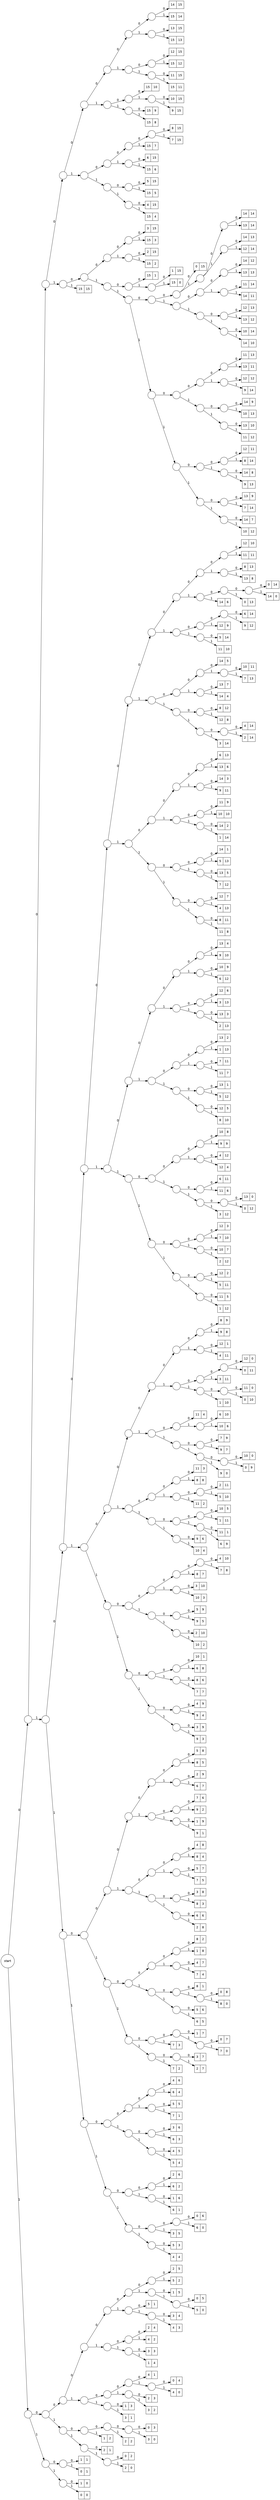 digraph huffman {
  node [fontname="DejaVuSans"];
  edge [fontname="DejaVuSans"];
  margin = "0";
  rankdir = "LR";

  start [shape=circle,label="start"];
  start -> n0 [label="0"];
  start -> n1 [label="1"];
  n0 [shape=circle,label=""];
  n0 -> n00 [label="0"];
  n0 -> n01 [label="1"];
  n00 [shape=circle,label=""];
  n00 -> n000 [label="0"];
  n00 -> n001 [label="1"];
  n000 [shape=circle,label=""];
  n000 -> n0000 [label="0"];
  n000 -> n0001 [label="1"];
  n0000 [shape=circle,label=""];
  n0000 -> n00000 [label="0"];
  n0000 -> n00001 [label="1"];
  n00000 [shape=circle,label=""];
  n00000 -> n000000 [label="0"];
  n00000 -> n000001 [label="1"];
  n000000 [shape=circle,label=""];
  n000000 -> n0000000 [label="0"];
  n000000 -> n0000001 [label="1"];
  n0000000 [shape=circle,label=""];
  n0000000 -> n00000000 [label="0"];
  n0000000 -> n00000001 [label="1"];
  n00000000 [shape=record,label="{14|15}"];
  n00000001 [shape=record,label="{15|14}"];
  n0000001 [shape=circle,label=""];
  n0000001 -> n00000010 [label="0"];
  n0000001 -> n00000011 [label="1"];
  n00000010 [shape=record,label="{13|15}"];
  n00000011 [shape=record,label="{15|13}"];
  n000001 [shape=circle,label=""];
  n000001 -> n0000010 [label="0"];
  n000001 -> n0000011 [label="1"];
  n0000010 [shape=circle,label=""];
  n0000010 -> n00000100 [label="0"];
  n0000010 -> n00000101 [label="1"];
  n00000100 [shape=record,label="{12|15}"];
  n00000101 [shape=record,label="{15|12}"];
  n0000011 [shape=circle,label=""];
  n0000011 -> n00000110 [label="0"];
  n0000011 -> n00000111 [label="1"];
  n00000110 [shape=record,label="{11|15}"];
  n00000111 [shape=record,label="{15|11}"];
  n00001 [shape=circle,label=""];
  n00001 -> n000010 [label="0"];
  n00001 -> n000011 [label="1"];
  n000010 [shape=circle,label=""];
  n000010 -> n0000100 [label="0"];
  n000010 -> n0000101 [label="1"];
  n0000100 [shape=record,label="{15|10}"];
  n0000101 [shape=circle,label=""];
  n0000101 -> n00001010 [label="0"];
  n0000101 -> n00001011 [label="1"];
  n00001010 [shape=record,label="{10|15}"];
  n00001011 [shape=record,label="{9|15}"];
  n000011 [shape=circle,label=""];
  n000011 -> n0000110 [label="0"];
  n000011 -> n0000111 [label="1"];
  n0000110 [shape=record,label="{15|9}"];
  n0000111 [shape=record,label="{15|8}"];
  n0001 [shape=circle,label=""];
  n0001 -> n00010 [label="0"];
  n0001 -> n00011 [label="1"];
  n00010 [shape=circle,label=""];
  n00010 -> n000100 [label="0"];
  n00010 -> n000101 [label="1"];
  n000100 [shape=circle,label=""];
  n000100 -> n0001000 [label="0"];
  n000100 -> n0001001 [label="1"];
  n0001000 [shape=circle,label=""];
  n0001000 -> n00010000 [label="0"];
  n0001000 -> n00010001 [label="1"];
  n00010000 [shape=record,label="{8|15}"];
  n00010001 [shape=record,label="{7|15}"];
  n0001001 [shape=record,label="{15|7}"];
  n000101 [shape=circle,label=""];
  n000101 -> n0001010 [label="0"];
  n000101 -> n0001011 [label="1"];
  n0001010 [shape=record,label="{6|15}"];
  n0001011 [shape=record,label="{15|6}"];
  n00011 [shape=circle,label=""];
  n00011 -> n000110 [label="0"];
  n00011 -> n000111 [label="1"];
  n000110 [shape=circle,label=""];
  n000110 -> n0001100 [label="0"];
  n000110 -> n0001101 [label="1"];
  n0001100 [shape=record,label="{5|15}"];
  n0001101 [shape=record,label="{15|5}"];
  n000111 [shape=circle,label=""];
  n000111 -> n0001110 [label="0"];
  n000111 -> n0001111 [label="1"];
  n0001110 [shape=record,label="{4|15}"];
  n0001111 [shape=record,label="{15|4}"];
  n001 [shape=circle,label=""];
  n001 -> n0010 [label="0"];
  n001 -> n0011 [label="1"];
  n0010 [shape=circle,label=""];
  n0010 -> n00100 [label="0"];
  n0010 -> n00101 [label="1"];
  n00100 [shape=circle,label=""];
  n00100 -> n001000 [label="0"];
  n00100 -> n001001 [label="1"];
  n001000 [shape=circle,label=""];
  n001000 -> n0010000 [label="0"];
  n001000 -> n0010001 [label="1"];
  n0010000 [shape=record,label="{3|15}"];
  n0010001 [shape=record,label="{15|3}"];
  n001001 [shape=circle,label=""];
  n001001 -> n0010010 [label="0"];
  n001001 -> n0010011 [label="1"];
  n0010010 [shape=record,label="{2|15}"];
  n0010011 [shape=record,label="{15|2}"];
  n00101 [shape=circle,label=""];
  n00101 -> n001010 [label="0"];
  n00101 -> n001011 [label="1"];
  n001010 [shape=circle,label=""];
  n001010 -> n0010100 [label="0"];
  n001010 -> n0010101 [label="1"];
  n0010100 [shape=record,label="{15|1}"];
  n0010101 [shape=circle,label=""];
  n0010101 -> n00101010 [label="0"];
  n0010101 -> n00101011 [label="1"];
  n00101010 [shape=record,label="{1|15}"];
  n00101011 [shape=record,label="{15|0}"];
  n001011 [shape=circle,label=""];
  n001011 -> n0010110 [label="0"];
  n001011 -> n0010111 [label="1"];
  n0010110 [shape=circle,label=""];
  n0010110 -> n00101100 [label="0"];
  n0010110 -> n00101101 [label="1"];
  n00101100 [shape=circle,label=""];
  n00101100 -> n001011000 [label="0"];
  n00101100 -> n001011001 [label="1"];
  n001011000 [shape=record,label="{0|15}"];
  n001011001 [shape=circle,label=""];
  n001011001 -> n0010110010 [label="0"];
  n001011001 -> n0010110011 [label="1"];
  n0010110010 [shape=circle,label=""];
  n0010110010 -> n00101100100 [label="0"];
  n0010110010 -> n00101100101 [label="1"];
  n00101100100 [shape=record,label="{14|14}"];
  n00101100101 [shape=record,label="{13|14}"];
  n0010110011 [shape=circle,label=""];
  n0010110011 -> n00101100110 [label="0"];
  n0010110011 -> n00101100111 [label="1"];
  n00101100110 [shape=record,label="{14|13}"];
  n00101100111 [shape=record,label="{12|14}"];
  n00101101 [shape=circle,label=""];
  n00101101 -> n001011010 [label="0"];
  n00101101 -> n001011011 [label="1"];
  n001011010 [shape=circle,label=""];
  n001011010 -> n0010110100 [label="0"];
  n001011010 -> n0010110101 [label="1"];
  n0010110100 [shape=circle,label=""];
  n0010110100 -> n00101101000 [label="0"];
  n0010110100 -> n00101101001 [label="1"];
  n00101101000 [shape=record,label="{14|12}"];
  n00101101001 [shape=record,label="{13|13}"];
  n0010110101 [shape=circle,label=""];
  n0010110101 -> n00101101010 [label="0"];
  n0010110101 -> n00101101011 [label="1"];
  n00101101010 [shape=record,label="{11|14}"];
  n00101101011 [shape=record,label="{14|11}"];
  n001011011 [shape=circle,label=""];
  n001011011 -> n0010110110 [label="0"];
  n001011011 -> n0010110111 [label="1"];
  n0010110110 [shape=circle,label=""];
  n0010110110 -> n00101101100 [label="0"];
  n0010110110 -> n00101101101 [label="1"];
  n00101101100 [shape=record,label="{12|13}"];
  n00101101101 [shape=record,label="{13|12}"];
  n0010110111 [shape=circle,label=""];
  n0010110111 -> n00101101110 [label="0"];
  n0010110111 -> n00101101111 [label="1"];
  n00101101110 [shape=record,label="{10|14}"];
  n00101101111 [shape=record,label="{14|10}"];
  n0010111 [shape=circle,label=""];
  n0010111 -> n00101110 [label="0"];
  n0010111 -> n00101111 [label="1"];
  n00101110 [shape=circle,label=""];
  n00101110 -> n001011100 [label="0"];
  n00101110 -> n001011101 [label="1"];
  n001011100 [shape=circle,label=""];
  n001011100 -> n0010111000 [label="0"];
  n001011100 -> n0010111001 [label="1"];
  n0010111000 [shape=circle,label=""];
  n0010111000 -> n00101110000 [label="0"];
  n0010111000 -> n00101110001 [label="1"];
  n00101110000 [shape=record,label="{11|13}"];
  n00101110001 [shape=record,label="{13|11}"];
  n0010111001 [shape=circle,label=""];
  n0010111001 -> n00101110010 [label="0"];
  n0010111001 -> n00101110011 [label="1"];
  n00101110010 [shape=record,label="{12|12}"];
  n00101110011 [shape=record,label="{9|14}"];
  n001011101 [shape=circle,label=""];
  n001011101 -> n0010111010 [label="0"];
  n001011101 -> n0010111011 [label="1"];
  n0010111010 [shape=circle,label=""];
  n0010111010 -> n00101110100 [label="0"];
  n0010111010 -> n00101110101 [label="1"];
  n00101110100 [shape=record,label="{14|9}"];
  n00101110101 [shape=record,label="{10|13}"];
  n0010111011 [shape=circle,label=""];
  n0010111011 -> n00101110110 [label="0"];
  n0010111011 -> n00101110111 [label="1"];
  n00101110110 [shape=record,label="{13|10}"];
  n00101110111 [shape=record,label="{11|12}"];
  n00101111 [shape=circle,label=""];
  n00101111 -> n001011110 [label="0"];
  n00101111 -> n001011111 [label="1"];
  n001011110 [shape=circle,label=""];
  n001011110 -> n0010111100 [label="0"];
  n001011110 -> n0010111101 [label="1"];
  n0010111100 [shape=circle,label=""];
  n0010111100 -> n00101111000 [label="0"];
  n0010111100 -> n00101111001 [label="1"];
  n00101111000 [shape=record,label="{12|11}"];
  n00101111001 [shape=record,label="{8|14}"];
  n0010111101 [shape=circle,label=""];
  n0010111101 -> n00101111010 [label="0"];
  n0010111101 -> n00101111011 [label="1"];
  n00101111010 [shape=record,label="{14|8}"];
  n00101111011 [shape=record,label="{9|13}"];
  n001011111 [shape=circle,label=""];
  n001011111 -> n0010111110 [label="0"];
  n001011111 -> n0010111111 [label="1"];
  n0010111110 [shape=circle,label=""];
  n0010111110 -> n00101111100 [label="0"];
  n0010111110 -> n00101111101 [label="1"];
  n00101111100 [shape=record,label="{13|9}"];
  n00101111101 [shape=record,label="{7|14}"];
  n0010111111 [shape=circle,label=""];
  n0010111111 -> n00101111110 [label="0"];
  n0010111111 -> n00101111111 [label="1"];
  n00101111110 [shape=record,label="{14|7}"];
  n00101111111 [shape=record,label="{10|12}"];
  n0011 [shape=record,label="{15|15}"];
  n01 [shape=circle,label=""];
  n01 -> n010 [label="0"];
  n01 -> n011 [label="1"];
  n010 [shape=circle,label=""];
  n010 -> n0100 [label="0"];
  n010 -> n0101 [label="1"];
  n0100 [shape=circle,label=""];
  n0100 -> n01000 [label="0"];
  n0100 -> n01001 [label="1"];
  n01000 [shape=circle,label=""];
  n01000 -> n010000 [label="0"];
  n01000 -> n010001 [label="1"];
  n010000 [shape=circle,label=""];
  n010000 -> n0100000 [label="0"];
  n010000 -> n0100001 [label="1"];
  n0100000 [shape=circle,label=""];
  n0100000 -> n01000000 [label="0"];
  n0100000 -> n01000001 [label="1"];
  n01000000 [shape=circle,label=""];
  n01000000 -> n010000000 [label="0"];
  n01000000 -> n010000001 [label="1"];
  n010000000 [shape=circle,label=""];
  n010000000 -> n0100000000 [label="0"];
  n010000000 -> n0100000001 [label="1"];
  n0100000000 [shape=circle,label=""];
  n0100000000 -> n01000000000 [label="0"];
  n0100000000 -> n01000000001 [label="1"];
  n01000000000 [shape=record,label="{12|10}"];
  n01000000001 [shape=record,label="{11|11}"];
  n0100000001 [shape=circle,label=""];
  n0100000001 -> n01000000010 [label="0"];
  n0100000001 -> n01000000011 [label="1"];
  n01000000010 [shape=record,label="{8|13}"];
  n01000000011 [shape=record,label="{13|8}"];
  n010000001 [shape=circle,label=""];
  n010000001 -> n0100000010 [label="0"];
  n010000001 -> n0100000011 [label="1"];
  n0100000010 [shape=circle,label=""];
  n0100000010 -> n01000000100 [label="0"];
  n0100000010 -> n01000000101 [label="1"];
  n01000000100 [shape=circle,label=""];
  n01000000100 -> n010000001000 [label="0"];
  n01000000100 -> n010000001001 [label="1"];
  n010000001000 [shape=record,label="{0|14}"];
  n010000001001 [shape=record,label="{14|0}"];
  n01000000101 [shape=record,label="{0|13}"];
  n0100000011 [shape=record,label="{14|6}"];
  n01000001 [shape=circle,label=""];
  n01000001 -> n010000010 [label="0"];
  n01000001 -> n010000011 [label="1"];
  n010000010 [shape=circle,label=""];
  n010000010 -> n0100000100 [label="0"];
  n010000010 -> n0100000101 [label="1"];
  n0100000100 [shape=circle,label=""];
  n0100000100 -> n01000001000 [label="0"];
  n0100000100 -> n01000001001 [label="1"];
  n01000001000 [shape=record,label="{6|14}"];
  n01000001001 [shape=record,label="{9|12}"];
  n0100000101 [shape=record,label="{12|9}"];
  n010000011 [shape=circle,label=""];
  n010000011 -> n0100000110 [label="0"];
  n010000011 -> n0100000111 [label="1"];
  n0100000110 [shape=record,label="{5|14}"];
  n0100000111 [shape=record,label="{11|10}"];
  n0100001 [shape=circle,label=""];
  n0100001 -> n01000010 [label="0"];
  n0100001 -> n01000011 [label="1"];
  n01000010 [shape=circle,label=""];
  n01000010 -> n010000100 [label="0"];
  n01000010 -> n010000101 [label="1"];
  n010000100 [shape=circle,label=""];
  n010000100 -> n0100001000 [label="0"];
  n010000100 -> n0100001001 [label="1"];
  n0100001000 [shape=record,label="{14|5}"];
  n0100001001 [shape=circle,label=""];
  n0100001001 -> n01000010010 [label="0"];
  n0100001001 -> n01000010011 [label="1"];
  n01000010010 [shape=record,label="{10|11}"];
  n01000010011 [shape=record,label="{7|13}"];
  n010000101 [shape=circle,label=""];
  n010000101 -> n0100001010 [label="0"];
  n010000101 -> n0100001011 [label="1"];
  n0100001010 [shape=record,label="{13|7}"];
  n0100001011 [shape=record,label="{14|4}"];
  n01000011 [shape=circle,label=""];
  n01000011 -> n010000110 [label="0"];
  n01000011 -> n010000111 [label="1"];
  n010000110 [shape=circle,label=""];
  n010000110 -> n0100001100 [label="0"];
  n010000110 -> n0100001101 [label="1"];
  n0100001100 [shape=record,label="{8|12}"];
  n0100001101 [shape=record,label="{12|8}"];
  n010000111 [shape=circle,label=""];
  n010000111 -> n0100001110 [label="0"];
  n010000111 -> n0100001111 [label="1"];
  n0100001110 [shape=circle,label=""];
  n0100001110 -> n01000011100 [label="0"];
  n0100001110 -> n01000011101 [label="1"];
  n01000011100 [shape=record,label="{4|14}"];
  n01000011101 [shape=record,label="{2|14}"];
  n0100001111 [shape=record,label="{3|14}"];
  n010001 [shape=circle,label=""];
  n010001 -> n0100010 [label="0"];
  n010001 -> n0100011 [label="1"];
  n0100010 [shape=circle,label=""];
  n0100010 -> n01000100 [label="0"];
  n0100010 -> n01000101 [label="1"];
  n01000100 [shape=circle,label=""];
  n01000100 -> n010001000 [label="0"];
  n01000100 -> n010001001 [label="1"];
  n010001000 [shape=circle,label=""];
  n010001000 -> n0100010000 [label="0"];
  n010001000 -> n0100010001 [label="1"];
  n0100010000 [shape=record,label="{6|13}"];
  n0100010001 [shape=record,label="{13|6}"];
  n010001001 [shape=circle,label=""];
  n010001001 -> n0100010010 [label="0"];
  n010001001 -> n0100010011 [label="1"];
  n0100010010 [shape=record,label="{14|3}"];
  n0100010011 [shape=record,label="{9|11}"];
  n01000101 [shape=circle,label=""];
  n01000101 -> n010001010 [label="0"];
  n01000101 -> n010001011 [label="1"];
  n010001010 [shape=circle,label=""];
  n010001010 -> n0100010100 [label="0"];
  n010001010 -> n0100010101 [label="1"];
  n0100010100 [shape=record,label="{11|9}"];
  n0100010101 [shape=record,label="{10|10}"];
  n010001011 [shape=circle,label=""];
  n010001011 -> n0100010110 [label="0"];
  n010001011 -> n0100010111 [label="1"];
  n0100010110 [shape=record,label="{14|2}"];
  n0100010111 [shape=record,label="{1|14}"];
  n0100011 [shape=circle,label=""];
  n0100011 -> n01000110 [label="0"];
  n0100011 -> n01000111 [label="1"];
  n01000110 [shape=circle,label=""];
  n01000110 -> n010001100 [label="0"];
  n01000110 -> n010001101 [label="1"];
  n010001100 [shape=circle,label=""];
  n010001100 -> n0100011000 [label="0"];
  n010001100 -> n0100011001 [label="1"];
  n0100011000 [shape=record,label="{14|1}"];
  n0100011001 [shape=record,label="{5|13}"];
  n010001101 [shape=circle,label=""];
  n010001101 -> n0100011010 [label="0"];
  n010001101 -> n0100011011 [label="1"];
  n0100011010 [shape=record,label="{13|5}"];
  n0100011011 [shape=record,label="{7|12}"];
  n01000111 [shape=circle,label=""];
  n01000111 -> n010001110 [label="0"];
  n01000111 -> n010001111 [label="1"];
  n010001110 [shape=circle,label=""];
  n010001110 -> n0100011100 [label="0"];
  n010001110 -> n0100011101 [label="1"];
  n0100011100 [shape=record,label="{12|7}"];
  n0100011101 [shape=record,label="{4|13}"];
  n010001111 [shape=circle,label=""];
  n010001111 -> n0100011110 [label="0"];
  n010001111 -> n0100011111 [label="1"];
  n0100011110 [shape=record,label="{8|11}"];
  n0100011111 [shape=record,label="{11|8}"];
  n01001 [shape=circle,label=""];
  n01001 -> n010010 [label="0"];
  n01001 -> n010011 [label="1"];
  n010010 [shape=circle,label=""];
  n010010 -> n0100100 [label="0"];
  n010010 -> n0100101 [label="1"];
  n0100100 [shape=circle,label=""];
  n0100100 -> n01001000 [label="0"];
  n0100100 -> n01001001 [label="1"];
  n01001000 [shape=circle,label=""];
  n01001000 -> n010010000 [label="0"];
  n01001000 -> n010010001 [label="1"];
  n010010000 [shape=circle,label=""];
  n010010000 -> n0100100000 [label="0"];
  n010010000 -> n0100100001 [label="1"];
  n0100100000 [shape=record,label="{13|4}"];
  n0100100001 [shape=record,label="{9|10}"];
  n010010001 [shape=circle,label=""];
  n010010001 -> n0100100010 [label="0"];
  n010010001 -> n0100100011 [label="1"];
  n0100100010 [shape=record,label="{10|9}"];
  n0100100011 [shape=record,label="{6|12}"];
  n01001001 [shape=circle,label=""];
  n01001001 -> n010010010 [label="0"];
  n01001001 -> n010010011 [label="1"];
  n010010010 [shape=circle,label=""];
  n010010010 -> n0100100100 [label="0"];
  n010010010 -> n0100100101 [label="1"];
  n0100100100 [shape=record,label="{12|6}"];
  n0100100101 [shape=record,label="{3|13}"];
  n010010011 [shape=circle,label=""];
  n010010011 -> n0100100110 [label="0"];
  n010010011 -> n0100100111 [label="1"];
  n0100100110 [shape=record,label="{13|3}"];
  n0100100111 [shape=record,label="{2|13}"];
  n0100101 [shape=circle,label=""];
  n0100101 -> n01001010 [label="0"];
  n0100101 -> n01001011 [label="1"];
  n01001010 [shape=circle,label=""];
  n01001010 -> n010010100 [label="0"];
  n01001010 -> n010010101 [label="1"];
  n010010100 [shape=circle,label=""];
  n010010100 -> n0100101000 [label="0"];
  n010010100 -> n0100101001 [label="1"];
  n0100101000 [shape=record,label="{13|2}"];
  n0100101001 [shape=record,label="{1|13}"];
  n010010101 [shape=circle,label=""];
  n010010101 -> n0100101010 [label="0"];
  n010010101 -> n0100101011 [label="1"];
  n0100101010 [shape=record,label="{7|11}"];
  n0100101011 [shape=record,label="{11|7}"];
  n01001011 [shape=circle,label=""];
  n01001011 -> n010010110 [label="0"];
  n01001011 -> n010010111 [label="1"];
  n010010110 [shape=circle,label=""];
  n010010110 -> n0100101100 [label="0"];
  n010010110 -> n0100101101 [label="1"];
  n0100101100 [shape=record,label="{13|1}"];
  n0100101101 [shape=record,label="{5|12}"];
  n010010111 [shape=circle,label=""];
  n010010111 -> n0100101110 [label="0"];
  n010010111 -> n0100101111 [label="1"];
  n0100101110 [shape=record,label="{12|5}"];
  n0100101111 [shape=record,label="{8|10}"];
  n010011 [shape=circle,label=""];
  n010011 -> n0100110 [label="0"];
  n010011 -> n0100111 [label="1"];
  n0100110 [shape=circle,label=""];
  n0100110 -> n01001100 [label="0"];
  n0100110 -> n01001101 [label="1"];
  n01001100 [shape=circle,label=""];
  n01001100 -> n010011000 [label="0"];
  n01001100 -> n010011001 [label="1"];
  n010011000 [shape=circle,label=""];
  n010011000 -> n0100110000 [label="0"];
  n010011000 -> n0100110001 [label="1"];
  n0100110000 [shape=record,label="{10|8}"];
  n0100110001 [shape=record,label="{9|9}"];
  n010011001 [shape=circle,label=""];
  n010011001 -> n0100110010 [label="0"];
  n010011001 -> n0100110011 [label="1"];
  n0100110010 [shape=record,label="{4|12}"];
  n0100110011 [shape=record,label="{12|4}"];
  n01001101 [shape=circle,label=""];
  n01001101 -> n010011010 [label="0"];
  n01001101 -> n010011011 [label="1"];
  n010011010 [shape=circle,label=""];
  n010011010 -> n0100110100 [label="0"];
  n010011010 -> n0100110101 [label="1"];
  n0100110100 [shape=record,label="{6|11}"];
  n0100110101 [shape=record,label="{11|6}"];
  n010011011 [shape=circle,label=""];
  n010011011 -> n0100110110 [label="0"];
  n010011011 -> n0100110111 [label="1"];
  n0100110110 [shape=circle,label=""];
  n0100110110 -> n01001101100 [label="0"];
  n0100110110 -> n01001101101 [label="1"];
  n01001101100 [shape=record,label="{13|0}"];
  n01001101101 [shape=record,label="{0|12}"];
  n0100110111 [shape=record,label="{3|12}"];
  n0100111 [shape=circle,label=""];
  n0100111 -> n01001110 [label="0"];
  n0100111 -> n01001111 [label="1"];
  n01001110 [shape=circle,label=""];
  n01001110 -> n010011100 [label="0"];
  n01001110 -> n010011101 [label="1"];
  n010011100 [shape=circle,label=""];
  n010011100 -> n0100111000 [label="0"];
  n010011100 -> n0100111001 [label="1"];
  n0100111000 [shape=record,label="{12|3}"];
  n0100111001 [shape=record,label="{7|10}"];
  n010011101 [shape=circle,label=""];
  n010011101 -> n0100111010 [label="0"];
  n010011101 -> n0100111011 [label="1"];
  n0100111010 [shape=record,label="{10|7}"];
  n0100111011 [shape=record,label="{2|12}"];
  n01001111 [shape=circle,label=""];
  n01001111 -> n010011110 [label="0"];
  n01001111 -> n010011111 [label="1"];
  n010011110 [shape=circle,label=""];
  n010011110 -> n0100111100 [label="0"];
  n010011110 -> n0100111101 [label="1"];
  n0100111100 [shape=record,label="{12|2}"];
  n0100111101 [shape=record,label="{5|11}"];
  n010011111 [shape=circle,label=""];
  n010011111 -> n0100111110 [label="0"];
  n010011111 -> n0100111111 [label="1"];
  n0100111110 [shape=record,label="{11|5}"];
  n0100111111 [shape=record,label="{1|12}"];
  n0101 [shape=circle,label=""];
  n0101 -> n01010 [label="0"];
  n0101 -> n01011 [label="1"];
  n01010 [shape=circle,label=""];
  n01010 -> n010100 [label="0"];
  n01010 -> n010101 [label="1"];
  n010100 [shape=circle,label=""];
  n010100 -> n0101000 [label="0"];
  n010100 -> n0101001 [label="1"];
  n0101000 [shape=circle,label=""];
  n0101000 -> n01010000 [label="0"];
  n0101000 -> n01010001 [label="1"];
  n01010000 [shape=circle,label=""];
  n01010000 -> n010100000 [label="0"];
  n01010000 -> n010100001 [label="1"];
  n010100000 [shape=circle,label=""];
  n010100000 -> n0101000000 [label="0"];
  n010100000 -> n0101000001 [label="1"];
  n0101000000 [shape=record,label="{8|9}"];
  n0101000001 [shape=record,label="{9|8}"];
  n010100001 [shape=circle,label=""];
  n010100001 -> n0101000010 [label="0"];
  n010100001 -> n0101000011 [label="1"];
  n0101000010 [shape=record,label="{12|1}"];
  n0101000011 [shape=record,label="{4|11}"];
  n01010001 [shape=circle,label=""];
  n01010001 -> n010100010 [label="0"];
  n01010001 -> n010100011 [label="1"];
  n010100010 [shape=circle,label=""];
  n010100010 -> n0101000100 [label="0"];
  n010100010 -> n0101000101 [label="1"];
  n0101000100 [shape=circle,label=""];
  n0101000100 -> n01010001000 [label="0"];
  n0101000100 -> n01010001001 [label="1"];
  n01010001000 [shape=record,label="{12|0}"];
  n01010001001 [shape=record,label="{0|11}"];
  n0101000101 [shape=record,label="{3|11}"];
  n010100011 [shape=circle,label=""];
  n010100011 -> n0101000110 [label="0"];
  n010100011 -> n0101000111 [label="1"];
  n0101000110 [shape=circle,label=""];
  n0101000110 -> n01010001100 [label="0"];
  n0101000110 -> n01010001101 [label="1"];
  n01010001100 [shape=record,label="{11|0}"];
  n01010001101 [shape=record,label="{0|10}"];
  n0101000111 [shape=record,label="{1|10}"];
  n0101001 [shape=circle,label=""];
  n0101001 -> n01010010 [label="0"];
  n0101001 -> n01010011 [label="1"];
  n01010010 [shape=circle,label=""];
  n01010010 -> n010100100 [label="0"];
  n01010010 -> n010100101 [label="1"];
  n010100100 [shape=record,label="{11|4}"];
  n010100101 [shape=circle,label=""];
  n010100101 -> n0101001010 [label="0"];
  n010100101 -> n0101001011 [label="1"];
  n0101001010 [shape=record,label="{6|10}"];
  n0101001011 [shape=record,label="{10|6}"];
  n01010011 [shape=circle,label=""];
  n01010011 -> n010100110 [label="0"];
  n01010011 -> n010100111 [label="1"];
  n010100110 [shape=circle,label=""];
  n010100110 -> n0101001100 [label="0"];
  n010100110 -> n0101001101 [label="1"];
  n0101001100 [shape=record,label="{7|9}"];
  n0101001101 [shape=record,label="{9|7}"];
  n010100111 [shape=circle,label=""];
  n010100111 -> n0101001110 [label="0"];
  n010100111 -> n0101001111 [label="1"];
  n0101001110 [shape=circle,label=""];
  n0101001110 -> n01010011100 [label="0"];
  n0101001110 -> n01010011101 [label="1"];
  n01010011100 [shape=record,label="{10|0}"];
  n01010011101 [shape=record,label="{0|9}"];
  n0101001111 [shape=record,label="{9|0}"];
  n010101 [shape=circle,label=""];
  n010101 -> n0101010 [label="0"];
  n010101 -> n0101011 [label="1"];
  n0101010 [shape=circle,label=""];
  n0101010 -> n01010100 [label="0"];
  n0101010 -> n01010101 [label="1"];
  n01010100 [shape=circle,label=""];
  n01010100 -> n010101000 [label="0"];
  n01010100 -> n010101001 [label="1"];
  n010101000 [shape=record,label="{11|3}"];
  n010101001 [shape=record,label="{8|8}"];
  n01010101 [shape=circle,label=""];
  n01010101 -> n010101010 [label="0"];
  n01010101 -> n010101011 [label="1"];
  n010101010 [shape=circle,label=""];
  n010101010 -> n0101010100 [label="0"];
  n010101010 -> n0101010101 [label="1"];
  n0101010100 [shape=record,label="{2|11}"];
  n0101010101 [shape=record,label="{5|10}"];
  n010101011 [shape=record,label="{11|2}"];
  n0101011 [shape=circle,label=""];
  n0101011 -> n01010110 [label="0"];
  n0101011 -> n01010111 [label="1"];
  n01010110 [shape=circle,label=""];
  n01010110 -> n010101100 [label="0"];
  n01010110 -> n010101101 [label="1"];
  n010101100 [shape=circle,label=""];
  n010101100 -> n0101011000 [label="0"];
  n010101100 -> n0101011001 [label="1"];
  n0101011000 [shape=record,label="{10|5}"];
  n0101011001 [shape=record,label="{1|11}"];
  n010101101 [shape=circle,label=""];
  n010101101 -> n0101011010 [label="0"];
  n010101101 -> n0101011011 [label="1"];
  n0101011010 [shape=record,label="{11|1}"];
  n0101011011 [shape=record,label="{6|9}"];
  n01010111 [shape=circle,label=""];
  n01010111 -> n010101110 [label="0"];
  n01010111 -> n010101111 [label="1"];
  n010101110 [shape=record,label="{9|6}"];
  n010101111 [shape=record,label="{10|4}"];
  n01011 [shape=circle,label=""];
  n01011 -> n010110 [label="0"];
  n01011 -> n010111 [label="1"];
  n010110 [shape=circle,label=""];
  n010110 -> n0101100 [label="0"];
  n010110 -> n0101101 [label="1"];
  n0101100 [shape=circle,label=""];
  n0101100 -> n01011000 [label="0"];
  n0101100 -> n01011001 [label="1"];
  n01011000 [shape=circle,label=""];
  n01011000 -> n010110000 [label="0"];
  n01011000 -> n010110001 [label="1"];
  n010110000 [shape=circle,label=""];
  n010110000 -> n0101100000 [label="0"];
  n010110000 -> n0101100001 [label="1"];
  n0101100000 [shape=record,label="{4|10}"];
  n0101100001 [shape=record,label="{7|8}"];
  n010110001 [shape=record,label="{8|7}"];
  n01011001 [shape=circle,label=""];
  n01011001 -> n010110010 [label="0"];
  n01011001 -> n010110011 [label="1"];
  n010110010 [shape=record,label="{3|10}"];
  n010110011 [shape=record,label="{10|3}"];
  n0101101 [shape=circle,label=""];
  n0101101 -> n01011010 [label="0"];
  n0101101 -> n01011011 [label="1"];
  n01011010 [shape=circle,label=""];
  n01011010 -> n010110100 [label="0"];
  n01011010 -> n010110101 [label="1"];
  n010110100 [shape=record,label="{5|9}"];
  n010110101 [shape=record,label="{9|5}"];
  n01011011 [shape=circle,label=""];
  n01011011 -> n010110110 [label="0"];
  n01011011 -> n010110111 [label="1"];
  n010110110 [shape=record,label="{2|10}"];
  n010110111 [shape=record,label="{10|2}"];
  n010111 [shape=circle,label=""];
  n010111 -> n0101110 [label="0"];
  n010111 -> n0101111 [label="1"];
  n0101110 [shape=circle,label=""];
  n0101110 -> n01011100 [label="0"];
  n0101110 -> n01011101 [label="1"];
  n01011100 [shape=circle,label=""];
  n01011100 -> n010111000 [label="0"];
  n01011100 -> n010111001 [label="1"];
  n010111000 [shape=record,label="{10|1}"];
  n010111001 [shape=record,label="{6|8}"];
  n01011101 [shape=circle,label=""];
  n01011101 -> n010111010 [label="0"];
  n01011101 -> n010111011 [label="1"];
  n010111010 [shape=record,label="{8|6}"];
  n010111011 [shape=record,label="{7|7}"];
  n0101111 [shape=circle,label=""];
  n0101111 -> n01011110 [label="0"];
  n0101111 -> n01011111 [label="1"];
  n01011110 [shape=circle,label=""];
  n01011110 -> n010111100 [label="0"];
  n01011110 -> n010111101 [label="1"];
  n010111100 [shape=record,label="{4|9}"];
  n010111101 [shape=record,label="{9|4}"];
  n01011111 [shape=circle,label=""];
  n01011111 -> n010111110 [label="0"];
  n01011111 -> n010111111 [label="1"];
  n010111110 [shape=record,label="{3|9}"];
  n010111111 [shape=record,label="{9|3}"];
  n011 [shape=circle,label=""];
  n011 -> n0110 [label="0"];
  n011 -> n0111 [label="1"];
  n0110 [shape=circle,label=""];
  n0110 -> n01100 [label="0"];
  n0110 -> n01101 [label="1"];
  n01100 [shape=circle,label=""];
  n01100 -> n011000 [label="0"];
  n01100 -> n011001 [label="1"];
  n011000 [shape=circle,label=""];
  n011000 -> n0110000 [label="0"];
  n011000 -> n0110001 [label="1"];
  n0110000 [shape=circle,label=""];
  n0110000 -> n01100000 [label="0"];
  n0110000 -> n01100001 [label="1"];
  n01100000 [shape=circle,label=""];
  n01100000 -> n011000000 [label="0"];
  n01100000 -> n011000001 [label="1"];
  n011000000 [shape=record,label="{5|8}"];
  n011000001 [shape=record,label="{8|5}"];
  n01100001 [shape=circle,label=""];
  n01100001 -> n011000010 [label="0"];
  n01100001 -> n011000011 [label="1"];
  n011000010 [shape=record,label="{2|9}"];
  n011000011 [shape=record,label="{6|7}"];
  n0110001 [shape=circle,label=""];
  n0110001 -> n01100010 [label="0"];
  n0110001 -> n01100011 [label="1"];
  n01100010 [shape=circle,label=""];
  n01100010 -> n011000100 [label="0"];
  n01100010 -> n011000101 [label="1"];
  n011000100 [shape=record,label="{7|6}"];
  n011000101 [shape=record,label="{9|2}"];
  n01100011 [shape=circle,label=""];
  n01100011 -> n011000110 [label="0"];
  n01100011 -> n011000111 [label="1"];
  n011000110 [shape=record,label="{1|9}"];
  n011000111 [shape=record,label="{9|1}"];
  n011001 [shape=circle,label=""];
  n011001 -> n0110010 [label="0"];
  n011001 -> n0110011 [label="1"];
  n0110010 [shape=circle,label=""];
  n0110010 -> n01100100 [label="0"];
  n0110010 -> n01100101 [label="1"];
  n01100100 [shape=circle,label=""];
  n01100100 -> n011001000 [label="0"];
  n01100100 -> n011001001 [label="1"];
  n011001000 [shape=record,label="{4|8}"];
  n011001001 [shape=record,label="{8|4}"];
  n01100101 [shape=circle,label=""];
  n01100101 -> n011001010 [label="0"];
  n01100101 -> n011001011 [label="1"];
  n011001010 [shape=record,label="{5|7}"];
  n011001011 [shape=record,label="{7|5}"];
  n0110011 [shape=circle,label=""];
  n0110011 -> n01100110 [label="0"];
  n0110011 -> n01100111 [label="1"];
  n01100110 [shape=circle,label=""];
  n01100110 -> n011001100 [label="0"];
  n01100110 -> n011001101 [label="1"];
  n011001100 [shape=record,label="{3|8}"];
  n011001101 [shape=record,label="{8|3}"];
  n01100111 [shape=circle,label=""];
  n01100111 -> n011001110 [label="0"];
  n01100111 -> n011001111 [label="1"];
  n011001110 [shape=record,label="{6|6}"];
  n011001111 [shape=record,label="{2|8}"];
  n01101 [shape=circle,label=""];
  n01101 -> n011010 [label="0"];
  n01101 -> n011011 [label="1"];
  n011010 [shape=circle,label=""];
  n011010 -> n0110100 [label="0"];
  n011010 -> n0110101 [label="1"];
  n0110100 [shape=circle,label=""];
  n0110100 -> n01101000 [label="0"];
  n0110100 -> n01101001 [label="1"];
  n01101000 [shape=circle,label=""];
  n01101000 -> n011010000 [label="0"];
  n01101000 -> n011010001 [label="1"];
  n011010000 [shape=record,label="{8|2}"];
  n011010001 [shape=record,label="{1|8}"];
  n01101001 [shape=circle,label=""];
  n01101001 -> n011010010 [label="0"];
  n01101001 -> n011010011 [label="1"];
  n011010010 [shape=record,label="{4|7}"];
  n011010011 [shape=record,label="{7|4}"];
  n0110101 [shape=circle,label=""];
  n0110101 -> n01101010 [label="0"];
  n0110101 -> n01101011 [label="1"];
  n01101010 [shape=circle,label=""];
  n01101010 -> n011010100 [label="0"];
  n01101010 -> n011010101 [label="1"];
  n011010100 [shape=record,label="{8|1}"];
  n011010101 [shape=circle,label=""];
  n011010101 -> n0110101010 [label="0"];
  n011010101 -> n0110101011 [label="1"];
  n0110101010 [shape=record,label="{0|8}"];
  n0110101011 [shape=record,label="{8|0}"];
  n01101011 [shape=circle,label=""];
  n01101011 -> n011010110 [label="0"];
  n01101011 -> n011010111 [label="1"];
  n011010110 [shape=record,label="{5|6}"];
  n011010111 [shape=record,label="{6|5}"];
  n011011 [shape=circle,label=""];
  n011011 -> n0110110 [label="0"];
  n011011 -> n0110111 [label="1"];
  n0110110 [shape=circle,label=""];
  n0110110 -> n01101100 [label="0"];
  n0110110 -> n01101101 [label="1"];
  n01101100 [shape=circle,label=""];
  n01101100 -> n011011000 [label="0"];
  n01101100 -> n011011001 [label="1"];
  n011011000 [shape=record,label="{1|7}"];
  n011011001 [shape=circle,label=""];
  n011011001 -> n0110110010 [label="0"];
  n011011001 -> n0110110011 [label="1"];
  n0110110010 [shape=record,label="{0|7}"];
  n0110110011 [shape=record,label="{7|0}"];
  n01101101 [shape=record,label="{7|3}"];
  n0110111 [shape=circle,label=""];
  n0110111 -> n01101110 [label="0"];
  n0110111 -> n01101111 [label="1"];
  n01101110 [shape=circle,label=""];
  n01101110 -> n011011100 [label="0"];
  n01101110 -> n011011101 [label="1"];
  n011011100 [shape=record,label="{3|7}"];
  n011011101 [shape=record,label="{2|7}"];
  n01101111 [shape=record,label="{7|2}"];
  n0111 [shape=circle,label=""];
  n0111 -> n01110 [label="0"];
  n0111 -> n01111 [label="1"];
  n01110 [shape=circle,label=""];
  n01110 -> n011100 [label="0"];
  n01110 -> n011101 [label="1"];
  n011100 [shape=circle,label=""];
  n011100 -> n0111000 [label="0"];
  n011100 -> n0111001 [label="1"];
  n0111000 [shape=circle,label=""];
  n0111000 -> n01110000 [label="0"];
  n0111000 -> n01110001 [label="1"];
  n01110000 [shape=record,label="{4|6}"];
  n01110001 [shape=record,label="{6|4}"];
  n0111001 [shape=circle,label=""];
  n0111001 -> n01110010 [label="0"];
  n0111001 -> n01110011 [label="1"];
  n01110010 [shape=record,label="{5|5}"];
  n01110011 [shape=record,label="{7|1}"];
  n011101 [shape=circle,label=""];
  n011101 -> n0111010 [label="0"];
  n011101 -> n0111011 [label="1"];
  n0111010 [shape=circle,label=""];
  n0111010 -> n01110100 [label="0"];
  n0111010 -> n01110101 [label="1"];
  n01110100 [shape=record,label="{3|6}"];
  n01110101 [shape=record,label="{6|3}"];
  n0111011 [shape=circle,label=""];
  n0111011 -> n01110110 [label="0"];
  n0111011 -> n01110111 [label="1"];
  n01110110 [shape=record,label="{4|5}"];
  n01110111 [shape=record,label="{5|4}"];
  n01111 [shape=circle,label=""];
  n01111 -> n011110 [label="0"];
  n01111 -> n011111 [label="1"];
  n011110 [shape=circle,label=""];
  n011110 -> n0111100 [label="0"];
  n011110 -> n0111101 [label="1"];
  n0111100 [shape=circle,label=""];
  n0111100 -> n01111000 [label="0"];
  n0111100 -> n01111001 [label="1"];
  n01111000 [shape=record,label="{2|6}"];
  n01111001 [shape=record,label="{6|2}"];
  n0111101 [shape=circle,label=""];
  n0111101 -> n01111010 [label="0"];
  n0111101 -> n01111011 [label="1"];
  n01111010 [shape=record,label="{1|6}"];
  n01111011 [shape=record,label="{6|1}"];
  n011111 [shape=circle,label=""];
  n011111 -> n0111110 [label="0"];
  n011111 -> n0111111 [label="1"];
  n0111110 [shape=circle,label=""];
  n0111110 -> n01111100 [label="0"];
  n0111110 -> n01111101 [label="1"];
  n01111100 [shape=circle,label=""];
  n01111100 -> n011111000 [label="0"];
  n01111100 -> n011111001 [label="1"];
  n011111000 [shape=record,label="{0|6}"];
  n011111001 [shape=record,label="{6|0}"];
  n01111101 [shape=record,label="{3|5}"];
  n0111111 [shape=circle,label=""];
  n0111111 -> n01111110 [label="0"];
  n0111111 -> n01111111 [label="1"];
  n01111110 [shape=record,label="{5|3}"];
  n01111111 [shape=record,label="{4|4}"];
  n1 [shape=circle,label=""];
  n1 -> n10 [label="0"];
  n1 -> n11 [label="1"];
  n10 [shape=circle,label=""];
  n10 -> n100 [label="0"];
  n10 -> n101 [label="1"];
  n100 [shape=circle,label=""];
  n100 -> n1000 [label="0"];
  n100 -> n1001 [label="1"];
  n1000 [shape=circle,label=""];
  n1000 -> n10000 [label="0"];
  n1000 -> n10001 [label="1"];
  n10000 [shape=circle,label=""];
  n10000 -> n100000 [label="0"];
  n10000 -> n100001 [label="1"];
  n100000 [shape=circle,label=""];
  n100000 -> n1000000 [label="0"];
  n100000 -> n1000001 [label="1"];
  n1000000 [shape=circle,label=""];
  n1000000 -> n10000000 [label="0"];
  n1000000 -> n10000001 [label="1"];
  n10000000 [shape=record,label="{2|5}"];
  n10000001 [shape=record,label="{5|2}"];
  n1000001 [shape=circle,label=""];
  n1000001 -> n10000010 [label="0"];
  n1000001 -> n10000011 [label="1"];
  n10000010 [shape=record,label="{1|5}"];
  n10000011 [shape=circle,label=""];
  n10000011 -> n100000110 [label="0"];
  n10000011 -> n100000111 [label="1"];
  n100000110 [shape=record,label="{0|5}"];
  n100000111 [shape=record,label="{5|0}"];
  n100001 [shape=circle,label=""];
  n100001 -> n1000010 [label="0"];
  n100001 -> n1000011 [label="1"];
  n1000010 [shape=record,label="{5|1}"];
  n1000011 [shape=circle,label=""];
  n1000011 -> n10000110 [label="0"];
  n1000011 -> n10000111 [label="1"];
  n10000110 [shape=record,label="{3|4}"];
  n10000111 [shape=record,label="{4|3}"];
  n10001 [shape=circle,label=""];
  n10001 -> n100010 [label="0"];
  n10001 -> n100011 [label="1"];
  n100010 [shape=circle,label=""];
  n100010 -> n1000100 [label="0"];
  n100010 -> n1000101 [label="1"];
  n1000100 [shape=record,label="{2|4}"];
  n1000101 [shape=record,label="{4|2}"];
  n100011 [shape=circle,label=""];
  n100011 -> n1000110 [label="0"];
  n100011 -> n1000111 [label="1"];
  n1000110 [shape=record,label="{3|3}"];
  n1000111 [shape=record,label="{1|4}"];
  n1001 [shape=circle,label=""];
  n1001 -> n10010 [label="0"];
  n1001 -> n10011 [label="1"];
  n10010 [shape=circle,label=""];
  n10010 -> n100100 [label="0"];
  n10010 -> n100101 [label="1"];
  n100100 [shape=circle,label=""];
  n100100 -> n1001000 [label="0"];
  n100100 -> n1001001 [label="1"];
  n1001000 [shape=record,label="{4|1}"];
  n1001001 [shape=circle,label=""];
  n1001001 -> n10010010 [label="0"];
  n1001001 -> n10010011 [label="1"];
  n10010010 [shape=record,label="{0|4}"];
  n10010011 [shape=record,label="{4|0}"];
  n100101 [shape=circle,label=""];
  n100101 -> n1001010 [label="0"];
  n100101 -> n1001011 [label="1"];
  n1001010 [shape=record,label="{2|3}"];
  n1001011 [shape=record,label="{3|2}"];
  n10011 [shape=circle,label=""];
  n10011 -> n100110 [label="0"];
  n10011 -> n100111 [label="1"];
  n100110 [shape=record,label="{1|3}"];
  n100111 [shape=record,label="{3|1}"];
  n101 [shape=circle,label=""];
  n101 -> n1010 [label="0"];
  n101 -> n1011 [label="1"];
  n1010 [shape=circle,label=""];
  n1010 -> n10100 [label="0"];
  n1010 -> n10101 [label="1"];
  n10100 [shape=circle,label=""];
  n10100 -> n101000 [label="0"];
  n10100 -> n101001 [label="1"];
  n101000 [shape=circle,label=""];
  n101000 -> n1010000 [label="0"];
  n101000 -> n1010001 [label="1"];
  n1010000 [shape=record,label="{0|3}"];
  n1010001 [shape=record,label="{3|0}"];
  n101001 [shape=record,label="{2|2}"];
  n10101 [shape=record,label="{1|2}"];
  n1011 [shape=circle,label=""];
  n1011 -> n10110 [label="0"];
  n1011 -> n10111 [label="1"];
  n10110 [shape=record,label="{2|1}"];
  n10111 [shape=circle,label=""];
  n10111 -> n101110 [label="0"];
  n10111 -> n101111 [label="1"];
  n101110 [shape=record,label="{0|2}"];
  n101111 [shape=record,label="{2|0}"];
  n11 [shape=circle,label=""];
  n11 -> n110 [label="0"];
  n11 -> n111 [label="1"];
  n110 [shape=circle,label=""];
  n110 -> n1100 [label="0"];
  n110 -> n1101 [label="1"];
  n1100 [shape=record,label="{1|1}"];
  n1101 [shape=record,label="{0|1}"];
  n111 [shape=circle,label=""];
  n111 -> n1110 [label="0"];
  n111 -> n1111 [label="1"];
  n1110 [shape=record,label="{1|0}"];
  n1111 [shape=record,label="{0|0}"];
}
